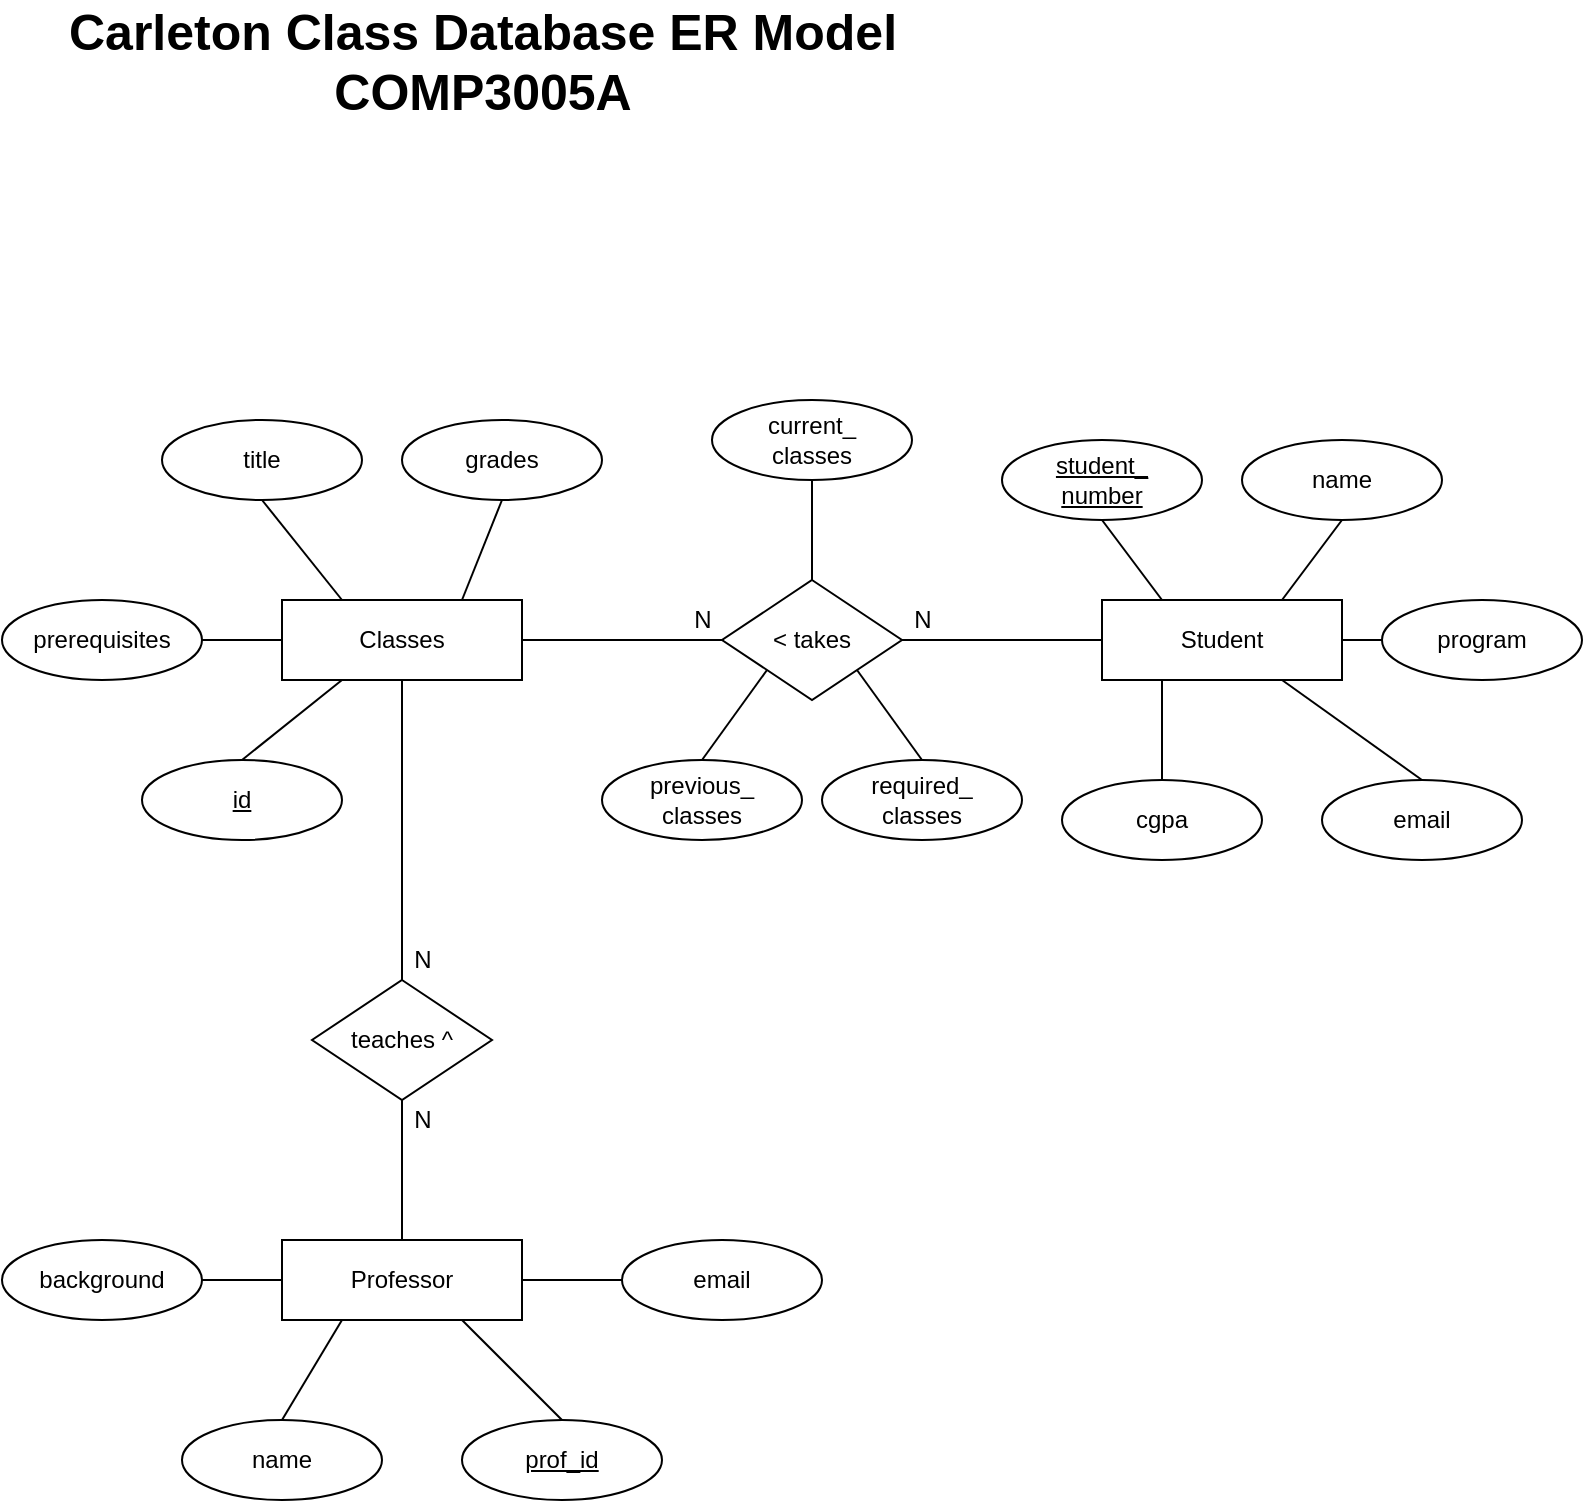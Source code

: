 <mxfile version="17.4.3" type="device"><diagram id="ySmqpe1r2w8piEWH0x8d" name="Page-1"><mxGraphModel dx="1426" dy="769" grid="1" gridSize="10" guides="1" tooltips="1" connect="1" arrows="1" fold="1" page="1" pageScale="1" pageWidth="850" pageHeight="1100" math="0" shadow="0"><root><mxCell id="0"/><mxCell id="1" parent="0"/><mxCell id="gBXWK18vhwHLi_qlRzJb-1" value="Student" style="rounded=0;whiteSpace=wrap;html=1;" parent="1" vertex="1"><mxGeometry x="600" y="380" width="120" height="40" as="geometry"/></mxCell><mxCell id="gBXWK18vhwHLi_qlRzJb-2" value="Professor" style="rounded=0;whiteSpace=wrap;html=1;" parent="1" vertex="1"><mxGeometry x="190" y="700" width="120" height="40" as="geometry"/></mxCell><mxCell id="gBXWK18vhwHLi_qlRzJb-3" value="Classes" style="rounded=0;whiteSpace=wrap;html=1;" parent="1" vertex="1"><mxGeometry x="190" y="380" width="120" height="40" as="geometry"/></mxCell><mxCell id="gBXWK18vhwHLi_qlRzJb-5" value="&amp;lt; takes" style="rhombus;whiteSpace=wrap;html=1;" parent="1" vertex="1"><mxGeometry x="410" y="370" width="90" height="60" as="geometry"/></mxCell><mxCell id="gBXWK18vhwHLi_qlRzJb-6" value="teaches ^" style="rhombus;whiteSpace=wrap;html=1;" parent="1" vertex="1"><mxGeometry x="205" y="570" width="90" height="60" as="geometry"/></mxCell><mxCell id="gBXWK18vhwHLi_qlRzJb-7" value="" style="endArrow=none;html=1;rounded=0;entryX=0;entryY=0.5;entryDx=0;entryDy=0;exitX=1;exitY=0.5;exitDx=0;exitDy=0;" parent="1" source="gBXWK18vhwHLi_qlRzJb-5" target="gBXWK18vhwHLi_qlRzJb-1" edge="1"><mxGeometry width="50" height="50" relative="1" as="geometry"><mxPoint x="400" y="360" as="sourcePoint"/><mxPoint x="450" y="310" as="targetPoint"/></mxGeometry></mxCell><mxCell id="gBXWK18vhwHLi_qlRzJb-8" value="" style="endArrow=none;html=1;rounded=0;entryX=0;entryY=0.5;entryDx=0;entryDy=0;exitX=1;exitY=0.5;exitDx=0;exitDy=0;" parent="1" source="gBXWK18vhwHLi_qlRzJb-3" target="gBXWK18vhwHLi_qlRzJb-5" edge="1"><mxGeometry width="50" height="50" relative="1" as="geometry"><mxPoint x="510" y="410" as="sourcePoint"/><mxPoint x="610" y="410" as="targetPoint"/></mxGeometry></mxCell><mxCell id="gBXWK18vhwHLi_qlRzJb-9" value="" style="endArrow=none;html=1;rounded=0;entryX=0.5;entryY=0;entryDx=0;entryDy=0;exitX=0.5;exitY=1;exitDx=0;exitDy=0;" parent="1" source="gBXWK18vhwHLi_qlRzJb-3" target="gBXWK18vhwHLi_qlRzJb-6" edge="1"><mxGeometry width="50" height="50" relative="1" as="geometry"><mxPoint x="520" y="420" as="sourcePoint"/><mxPoint x="620" y="420" as="targetPoint"/></mxGeometry></mxCell><mxCell id="gBXWK18vhwHLi_qlRzJb-10" value="" style="endArrow=none;html=1;rounded=0;exitX=0.5;exitY=1;exitDx=0;exitDy=0;entryX=0.5;entryY=0;entryDx=0;entryDy=0;" parent="1" source="gBXWK18vhwHLi_qlRzJb-6" target="gBXWK18vhwHLi_qlRzJb-2" edge="1"><mxGeometry width="50" height="50" relative="1" as="geometry"><mxPoint x="530" y="500" as="sourcePoint"/><mxPoint x="280" y="680" as="targetPoint"/></mxGeometry></mxCell><mxCell id="gBXWK18vhwHLi_qlRzJb-13" value="current_&lt;br&gt;classes" style="ellipse;whiteSpace=wrap;html=1;" parent="1" vertex="1"><mxGeometry x="405" y="280" width="100" height="40" as="geometry"/></mxCell><mxCell id="gBXWK18vhwHLi_qlRzJb-14" value="" style="endArrow=none;html=1;rounded=0;entryX=0.5;entryY=1;entryDx=0;entryDy=0;exitX=0.5;exitY=0;exitDx=0;exitDy=0;" parent="1" source="gBXWK18vhwHLi_qlRzJb-5" target="gBXWK18vhwHLi_qlRzJb-13" edge="1"><mxGeometry width="50" height="50" relative="1" as="geometry"><mxPoint x="215" y="540" as="sourcePoint"/><mxPoint x="170" y="540" as="targetPoint"/></mxGeometry></mxCell><mxCell id="gBXWK18vhwHLi_qlRzJb-15" value="N" style="text;html=1;align=center;verticalAlign=middle;resizable=0;points=[];autosize=1;strokeColor=none;fillColor=none;" parent="1" vertex="1"><mxGeometry x="250" y="630" width="20" height="20" as="geometry"/></mxCell><mxCell id="gBXWK18vhwHLi_qlRzJb-16" value="N" style="text;html=1;align=center;verticalAlign=middle;resizable=0;points=[];autosize=1;strokeColor=none;fillColor=none;" parent="1" vertex="1"><mxGeometry x="250" y="550" width="20" height="20" as="geometry"/></mxCell><mxCell id="gBXWK18vhwHLi_qlRzJb-17" value="N" style="text;html=1;align=center;verticalAlign=middle;resizable=0;points=[];autosize=1;strokeColor=none;fillColor=none;" parent="1" vertex="1"><mxGeometry x="390" y="380" width="20" height="20" as="geometry"/></mxCell><mxCell id="gBXWK18vhwHLi_qlRzJb-18" value="N" style="text;html=1;align=center;verticalAlign=middle;resizable=0;points=[];autosize=1;strokeColor=none;fillColor=none;" parent="1" vertex="1"><mxGeometry x="500" y="380" width="20" height="20" as="geometry"/></mxCell><mxCell id="gBXWK18vhwHLi_qlRzJb-19" value="grades" style="ellipse;whiteSpace=wrap;html=1;" parent="1" vertex="1"><mxGeometry x="250" y="290" width="100" height="40" as="geometry"/></mxCell><mxCell id="gBXWK18vhwHLi_qlRzJb-20" value="prerequisites" style="ellipse;whiteSpace=wrap;html=1;" parent="1" vertex="1"><mxGeometry x="50" y="380" width="100" height="40" as="geometry"/></mxCell><mxCell id="gBXWK18vhwHLi_qlRzJb-21" value="previous_&lt;br&gt;classes" style="ellipse;whiteSpace=wrap;html=1;" parent="1" vertex="1"><mxGeometry x="350" y="460" width="100" height="40" as="geometry"/></mxCell><mxCell id="gBXWK18vhwHLi_qlRzJb-22" value="" style="endArrow=none;html=1;rounded=0;entryX=0;entryY=1;entryDx=0;entryDy=0;exitX=0.5;exitY=0;exitDx=0;exitDy=0;" parent="1" source="gBXWK18vhwHLi_qlRzJb-21" target="gBXWK18vhwHLi_qlRzJb-5" edge="1"><mxGeometry width="50" height="50" relative="1" as="geometry"><mxPoint x="465" y="380" as="sourcePoint"/><mxPoint x="465" y="330" as="targetPoint"/></mxGeometry></mxCell><mxCell id="gBXWK18vhwHLi_qlRzJb-23" value="" style="endArrow=none;html=1;rounded=0;entryX=1;entryY=0.5;entryDx=0;entryDy=0;exitX=0;exitY=0.5;exitDx=0;exitDy=0;" parent="1" source="gBXWK18vhwHLi_qlRzJb-3" target="gBXWK18vhwHLi_qlRzJb-20" edge="1"><mxGeometry width="50" height="50" relative="1" as="geometry"><mxPoint x="180" y="380" as="sourcePoint"/><mxPoint x="475" y="340" as="targetPoint"/></mxGeometry></mxCell><mxCell id="gBXWK18vhwHLi_qlRzJb-24" value="" style="endArrow=none;html=1;rounded=0;entryX=0.5;entryY=1;entryDx=0;entryDy=0;exitX=0.75;exitY=0;exitDx=0;exitDy=0;" parent="1" source="gBXWK18vhwHLi_qlRzJb-3" target="gBXWK18vhwHLi_qlRzJb-19" edge="1"><mxGeometry width="50" height="50" relative="1" as="geometry"><mxPoint x="485" y="400" as="sourcePoint"/><mxPoint x="485" y="350" as="targetPoint"/></mxGeometry></mxCell><mxCell id="gBXWK18vhwHLi_qlRzJb-25" value="&lt;u&gt;student_&lt;br&gt;number&lt;/u&gt;" style="ellipse;whiteSpace=wrap;html=1;" parent="1" vertex="1"><mxGeometry x="550" y="300" width="100" height="40" as="geometry"/></mxCell><mxCell id="gBXWK18vhwHLi_qlRzJb-26" value="name&lt;span style=&quot;color: rgba(0 , 0 , 0 , 0) ; font-family: monospace ; font-size: 0px&quot;&gt;%3CmxGraphModel%3E%3Croot%3E%3CmxCell%20id%3D%220%22%2F%3E%3CmxCell%20id%3D%221%22%20parent%3D%220%22%2F%3E%3CmxCell%20id%3D%222%22%20value%3D%22student_%26lt%3Bbr%26gt%3Bnumber%22%20style%3D%22ellipse%3BwhiteSpace%3Dwrap%3Bhtml%3D1%3B%22%20vertex%3D%221%22%20parent%3D%221%22%3E%3CmxGeometry%20x%3D%22590%22%20y%3D%22270%22%20width%3D%22100%22%20height%3D%2240%22%20as%3D%22geometry%22%2F%3E%3C%2FmxCell%3E%3C%2Froot%3E%3C%2FmxGraphModel%3E&lt;/span&gt;" style="ellipse;whiteSpace=wrap;html=1;" parent="1" vertex="1"><mxGeometry x="670" y="300" width="100" height="40" as="geometry"/></mxCell><mxCell id="gBXWK18vhwHLi_qlRzJb-27" value="program" style="ellipse;whiteSpace=wrap;html=1;" parent="1" vertex="1"><mxGeometry x="740" y="380" width="100" height="40" as="geometry"/></mxCell><mxCell id="gBXWK18vhwHLi_qlRzJb-28" value="required_&lt;br&gt;classes" style="ellipse;whiteSpace=wrap;html=1;" parent="1" vertex="1"><mxGeometry x="460" y="460" width="100" height="40" as="geometry"/></mxCell><mxCell id="gBXWK18vhwHLi_qlRzJb-29" value="" style="endArrow=none;html=1;rounded=0;entryX=1;entryY=1;entryDx=0;entryDy=0;exitX=0.5;exitY=0;exitDx=0;exitDy=0;" parent="1" source="gBXWK18vhwHLi_qlRzJb-28" target="gBXWK18vhwHLi_qlRzJb-5" edge="1"><mxGeometry width="50" height="50" relative="1" as="geometry"><mxPoint x="410" y="470" as="sourcePoint"/><mxPoint x="442.5" y="425" as="targetPoint"/></mxGeometry></mxCell><mxCell id="gBXWK18vhwHLi_qlRzJb-30" value="cgpa" style="ellipse;whiteSpace=wrap;html=1;" parent="1" vertex="1"><mxGeometry x="580" y="470" width="100" height="40" as="geometry"/></mxCell><mxCell id="gBXWK18vhwHLi_qlRzJb-31" value="email" style="ellipse;whiteSpace=wrap;html=1;" parent="1" vertex="1"><mxGeometry x="710" y="470" width="100" height="40" as="geometry"/></mxCell><mxCell id="gBXWK18vhwHLi_qlRzJb-32" value="" style="endArrow=none;html=1;rounded=0;entryX=0.25;entryY=0;entryDx=0;entryDy=0;exitX=0.5;exitY=1;exitDx=0;exitDy=0;" parent="1" source="gBXWK18vhwHLi_qlRzJb-25" target="gBXWK18vhwHLi_qlRzJb-1" edge="1"><mxGeometry width="50" height="50" relative="1" as="geometry"><mxPoint x="465" y="380" as="sourcePoint"/><mxPoint x="465" y="330" as="targetPoint"/></mxGeometry></mxCell><mxCell id="gBXWK18vhwHLi_qlRzJb-33" value="" style="endArrow=none;html=1;rounded=0;entryX=0.75;entryY=0;entryDx=0;entryDy=0;exitX=0.5;exitY=1;exitDx=0;exitDy=0;" parent="1" source="gBXWK18vhwHLi_qlRzJb-26" target="gBXWK18vhwHLi_qlRzJb-1" edge="1"><mxGeometry width="50" height="50" relative="1" as="geometry"><mxPoint x="610" y="350" as="sourcePoint"/><mxPoint x="640" y="390" as="targetPoint"/></mxGeometry></mxCell><mxCell id="gBXWK18vhwHLi_qlRzJb-34" value="" style="endArrow=none;html=1;rounded=0;exitX=0;exitY=0.5;exitDx=0;exitDy=0;entryX=1;entryY=0.5;entryDx=0;entryDy=0;" parent="1" source="gBXWK18vhwHLi_qlRzJb-27" target="gBXWK18vhwHLi_qlRzJb-1" edge="1"><mxGeometry width="50" height="50" relative="1" as="geometry"><mxPoint x="620" y="360" as="sourcePoint"/><mxPoint x="730" y="370" as="targetPoint"/></mxGeometry></mxCell><mxCell id="gBXWK18vhwHLi_qlRzJb-35" value="" style="endArrow=none;html=1;rounded=0;entryX=0.5;entryY=0;entryDx=0;entryDy=0;exitX=0.75;exitY=1;exitDx=0;exitDy=0;" parent="1" source="gBXWK18vhwHLi_qlRzJb-1" target="gBXWK18vhwHLi_qlRzJb-31" edge="1"><mxGeometry width="50" height="50" relative="1" as="geometry"><mxPoint x="630" y="370" as="sourcePoint"/><mxPoint x="660" y="410" as="targetPoint"/></mxGeometry></mxCell><mxCell id="gBXWK18vhwHLi_qlRzJb-36" value="" style="endArrow=none;html=1;rounded=0;entryX=0.25;entryY=1;entryDx=0;entryDy=0;exitX=0.5;exitY=0;exitDx=0;exitDy=0;" parent="1" source="gBXWK18vhwHLi_qlRzJb-30" target="gBXWK18vhwHLi_qlRzJb-1" edge="1"><mxGeometry width="50" height="50" relative="1" as="geometry"><mxPoint x="640" y="380" as="sourcePoint"/><mxPoint x="670" y="420" as="targetPoint"/></mxGeometry></mxCell><mxCell id="gBXWK18vhwHLi_qlRzJb-37" value="title" style="ellipse;whiteSpace=wrap;html=1;" parent="1" vertex="1"><mxGeometry x="130" y="290" width="100" height="40" as="geometry"/></mxCell><mxCell id="gBXWK18vhwHLi_qlRzJb-38" value="&lt;u&gt;id&lt;/u&gt;" style="ellipse;whiteSpace=wrap;html=1;" parent="1" vertex="1"><mxGeometry x="120" y="460" width="100" height="40" as="geometry"/></mxCell><mxCell id="gBXWK18vhwHLi_qlRzJb-39" value="" style="endArrow=none;html=1;rounded=0;entryX=0.5;entryY=1;entryDx=0;entryDy=0;exitX=0.25;exitY=0;exitDx=0;exitDy=0;" parent="1" source="gBXWK18vhwHLi_qlRzJb-3" target="gBXWK18vhwHLi_qlRzJb-37" edge="1"><mxGeometry width="50" height="50" relative="1" as="geometry"><mxPoint x="290" y="390" as="sourcePoint"/><mxPoint x="310" y="340" as="targetPoint"/></mxGeometry></mxCell><mxCell id="gBXWK18vhwHLi_qlRzJb-40" value="" style="endArrow=none;html=1;rounded=0;entryX=0.5;entryY=0;entryDx=0;entryDy=0;exitX=0.25;exitY=1;exitDx=0;exitDy=0;" parent="1" source="gBXWK18vhwHLi_qlRzJb-3" target="gBXWK18vhwHLi_qlRzJb-38" edge="1"><mxGeometry width="50" height="50" relative="1" as="geometry"><mxPoint x="200" y="410" as="sourcePoint"/><mxPoint x="160" y="410" as="targetPoint"/></mxGeometry></mxCell><mxCell id="gBXWK18vhwHLi_qlRzJb-42" value="email" style="ellipse;whiteSpace=wrap;html=1;" parent="1" vertex="1"><mxGeometry x="360" y="700" width="100" height="40" as="geometry"/></mxCell><mxCell id="gBXWK18vhwHLi_qlRzJb-43" value="&lt;u&gt;prof_id&lt;/u&gt;" style="ellipse;whiteSpace=wrap;html=1;" parent="1" vertex="1"><mxGeometry x="280" y="790" width="100" height="40" as="geometry"/></mxCell><mxCell id="gBXWK18vhwHLi_qlRzJb-44" value="name" style="ellipse;whiteSpace=wrap;html=1;" parent="1" vertex="1"><mxGeometry x="140" y="790" width="100" height="40" as="geometry"/></mxCell><mxCell id="gBXWK18vhwHLi_qlRzJb-45" value="background" style="ellipse;whiteSpace=wrap;html=1;" parent="1" vertex="1"><mxGeometry x="50" y="700" width="100" height="40" as="geometry"/></mxCell><mxCell id="gBXWK18vhwHLi_qlRzJb-46" value="" style="endArrow=none;html=1;rounded=0;entryX=1;entryY=0.5;entryDx=0;entryDy=0;exitX=0;exitY=0.5;exitDx=0;exitDy=0;" parent="1" source="gBXWK18vhwHLi_qlRzJb-2" target="gBXWK18vhwHLi_qlRzJb-45" edge="1"><mxGeometry width="50" height="50" relative="1" as="geometry"><mxPoint x="215" y="610" as="sourcePoint"/><mxPoint x="160" y="610" as="targetPoint"/></mxGeometry></mxCell><mxCell id="gBXWK18vhwHLi_qlRzJb-47" value="" style="endArrow=none;html=1;rounded=0;entryX=1;entryY=0.5;entryDx=0;entryDy=0;exitX=0;exitY=0.5;exitDx=0;exitDy=0;" parent="1" source="gBXWK18vhwHLi_qlRzJb-42" target="gBXWK18vhwHLi_qlRzJb-2" edge="1"><mxGeometry width="50" height="50" relative="1" as="geometry"><mxPoint x="225" y="620" as="sourcePoint"/><mxPoint x="170" y="620" as="targetPoint"/></mxGeometry></mxCell><mxCell id="gBXWK18vhwHLi_qlRzJb-48" value="" style="endArrow=none;html=1;rounded=0;entryX=0.5;entryY=0;entryDx=0;entryDy=0;exitX=0.25;exitY=1;exitDx=0;exitDy=0;" parent="1" source="gBXWK18vhwHLi_qlRzJb-2" target="gBXWK18vhwHLi_qlRzJb-44" edge="1"><mxGeometry width="50" height="50" relative="1" as="geometry"><mxPoint x="235" y="630" as="sourcePoint"/><mxPoint x="180" y="630" as="targetPoint"/></mxGeometry></mxCell><mxCell id="gBXWK18vhwHLi_qlRzJb-49" value="" style="endArrow=none;html=1;rounded=0;entryX=0.75;entryY=1;entryDx=0;entryDy=0;exitX=0.5;exitY=0;exitDx=0;exitDy=0;" parent="1" source="gBXWK18vhwHLi_qlRzJb-43" target="gBXWK18vhwHLi_qlRzJb-2" edge="1"><mxGeometry width="50" height="50" relative="1" as="geometry"><mxPoint x="245" y="640" as="sourcePoint"/><mxPoint x="190" y="640" as="targetPoint"/></mxGeometry></mxCell><mxCell id="kx_AkJKqvV8DgCW9pkKH-1" value="&lt;b style=&quot;font-size: 25px&quot;&gt;Carleton Class Database ER Model&lt;br&gt;COMP3005A&lt;/b&gt;" style="text;html=1;align=center;verticalAlign=middle;resizable=0;points=[];autosize=1;strokeColor=none;fillColor=none;" vertex="1" parent="1"><mxGeometry x="75" y="90" width="430" height="40" as="geometry"/></mxCell></root></mxGraphModel></diagram></mxfile>